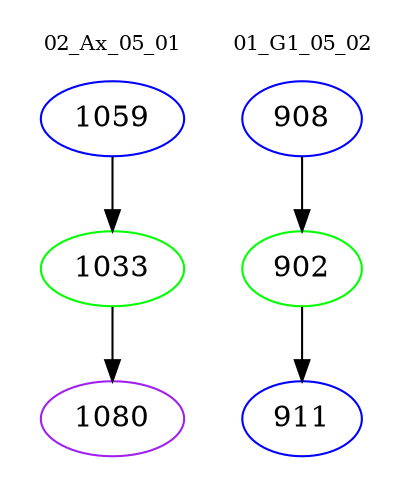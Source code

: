 digraph{
subgraph cluster_0 {
color = white
label = "02_Ax_05_01";
fontsize=10;
T0_1059 [label="1059", color="blue"]
T0_1059 -> T0_1033 [color="black"]
T0_1033 [label="1033", color="green"]
T0_1033 -> T0_1080 [color="black"]
T0_1080 [label="1080", color="purple"]
}
subgraph cluster_1 {
color = white
label = "01_G1_05_02";
fontsize=10;
T1_908 [label="908", color="blue"]
T1_908 -> T1_902 [color="black"]
T1_902 [label="902", color="green"]
T1_902 -> T1_911 [color="black"]
T1_911 [label="911", color="blue"]
}
}
